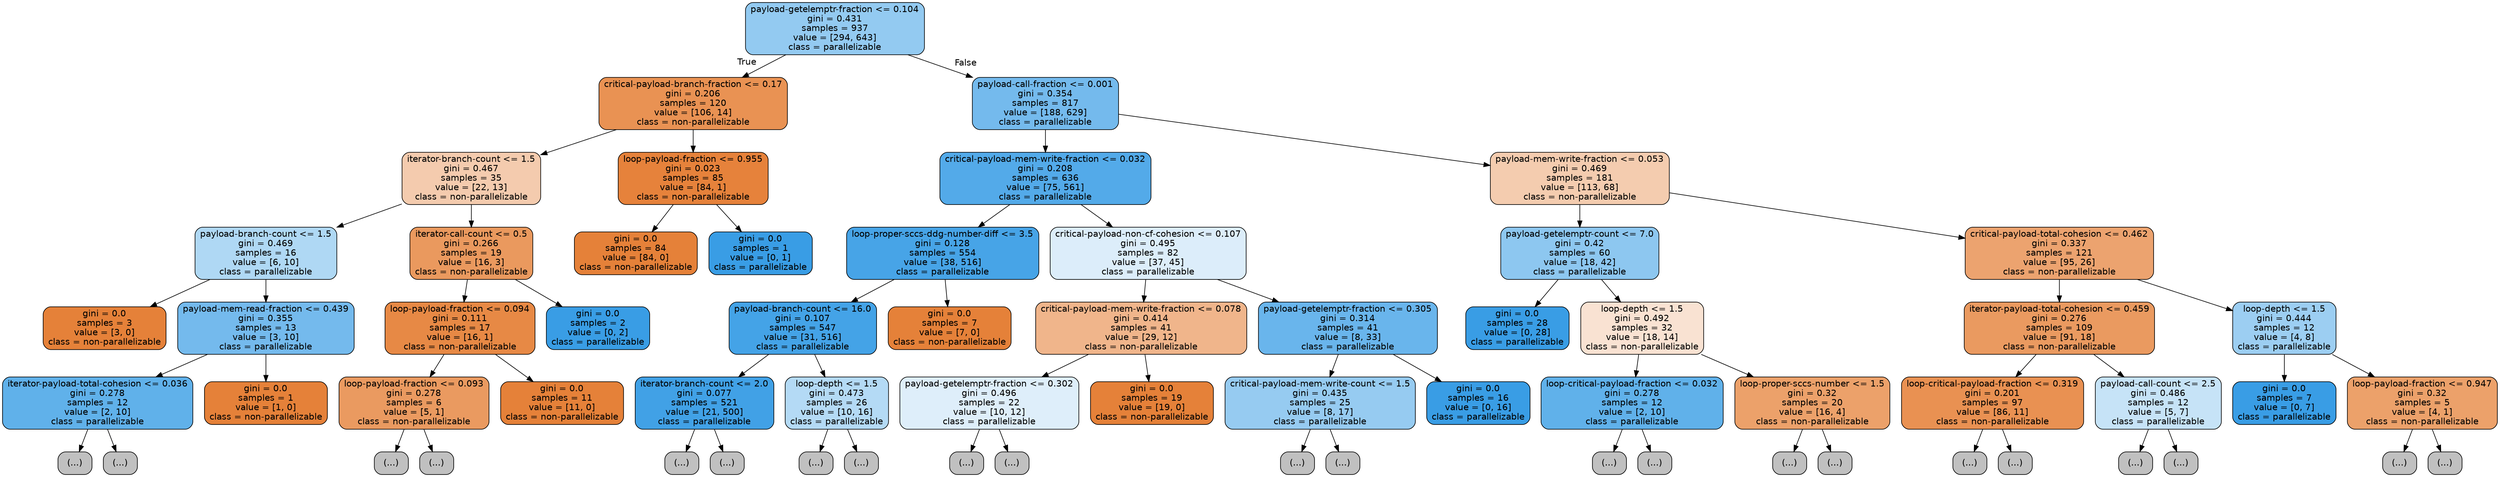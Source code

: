digraph Tree {
node [shape=box, style="filled, rounded", color="black", fontname=helvetica] ;
edge [fontname=helvetica] ;
0 [label="payload-getelemptr-fraction <= 0.104\ngini = 0.431\nsamples = 937\nvalue = [294, 643]\nclass = parallelizable", fillcolor="#399de58a"] ;
1 [label="critical-payload-branch-fraction <= 0.17\ngini = 0.206\nsamples = 120\nvalue = [106, 14]\nclass = non-parallelizable", fillcolor="#e58139dd"] ;
0 -> 1 [labeldistance=2.5, labelangle=45, headlabel="True"] ;
2 [label="iterator-branch-count <= 1.5\ngini = 0.467\nsamples = 35\nvalue = [22, 13]\nclass = non-parallelizable", fillcolor="#e5813968"] ;
1 -> 2 ;
3 [label="payload-branch-count <= 1.5\ngini = 0.469\nsamples = 16\nvalue = [6, 10]\nclass = parallelizable", fillcolor="#399de566"] ;
2 -> 3 ;
4 [label="gini = 0.0\nsamples = 3\nvalue = [3, 0]\nclass = non-parallelizable", fillcolor="#e58139ff"] ;
3 -> 4 ;
5 [label="payload-mem-read-fraction <= 0.439\ngini = 0.355\nsamples = 13\nvalue = [3, 10]\nclass = parallelizable", fillcolor="#399de5b3"] ;
3 -> 5 ;
6 [label="iterator-payload-total-cohesion <= 0.036\ngini = 0.278\nsamples = 12\nvalue = [2, 10]\nclass = parallelizable", fillcolor="#399de5cc"] ;
5 -> 6 ;
7 [label="(...)", fillcolor="#C0C0C0"] ;
6 -> 7 ;
8 [label="(...)", fillcolor="#C0C0C0"] ;
6 -> 8 ;
13 [label="gini = 0.0\nsamples = 1\nvalue = [1, 0]\nclass = non-parallelizable", fillcolor="#e58139ff"] ;
5 -> 13 ;
14 [label="iterator-call-count <= 0.5\ngini = 0.266\nsamples = 19\nvalue = [16, 3]\nclass = non-parallelizable", fillcolor="#e58139cf"] ;
2 -> 14 ;
15 [label="loop-payload-fraction <= 0.094\ngini = 0.111\nsamples = 17\nvalue = [16, 1]\nclass = non-parallelizable", fillcolor="#e58139ef"] ;
14 -> 15 ;
16 [label="loop-payload-fraction <= 0.093\ngini = 0.278\nsamples = 6\nvalue = [5, 1]\nclass = non-parallelizable", fillcolor="#e58139cc"] ;
15 -> 16 ;
17 [label="(...)", fillcolor="#C0C0C0"] ;
16 -> 17 ;
18 [label="(...)", fillcolor="#C0C0C0"] ;
16 -> 18 ;
19 [label="gini = 0.0\nsamples = 11\nvalue = [11, 0]\nclass = non-parallelizable", fillcolor="#e58139ff"] ;
15 -> 19 ;
20 [label="gini = 0.0\nsamples = 2\nvalue = [0, 2]\nclass = parallelizable", fillcolor="#399de5ff"] ;
14 -> 20 ;
21 [label="loop-payload-fraction <= 0.955\ngini = 0.023\nsamples = 85\nvalue = [84, 1]\nclass = non-parallelizable", fillcolor="#e58139fc"] ;
1 -> 21 ;
22 [label="gini = 0.0\nsamples = 84\nvalue = [84, 0]\nclass = non-parallelizable", fillcolor="#e58139ff"] ;
21 -> 22 ;
23 [label="gini = 0.0\nsamples = 1\nvalue = [0, 1]\nclass = parallelizable", fillcolor="#399de5ff"] ;
21 -> 23 ;
24 [label="payload-call-fraction <= 0.001\ngini = 0.354\nsamples = 817\nvalue = [188, 629]\nclass = parallelizable", fillcolor="#399de5b3"] ;
0 -> 24 [labeldistance=2.5, labelangle=-45, headlabel="False"] ;
25 [label="critical-payload-mem-write-fraction <= 0.032\ngini = 0.208\nsamples = 636\nvalue = [75, 561]\nclass = parallelizable", fillcolor="#399de5dd"] ;
24 -> 25 ;
26 [label="loop-proper-sccs-ddg-number-diff <= 3.5\ngini = 0.128\nsamples = 554\nvalue = [38, 516]\nclass = parallelizable", fillcolor="#399de5ec"] ;
25 -> 26 ;
27 [label="payload-branch-count <= 16.0\ngini = 0.107\nsamples = 547\nvalue = [31, 516]\nclass = parallelizable", fillcolor="#399de5f0"] ;
26 -> 27 ;
28 [label="iterator-branch-count <= 2.0\ngini = 0.077\nsamples = 521\nvalue = [21, 500]\nclass = parallelizable", fillcolor="#399de5f4"] ;
27 -> 28 ;
29 [label="(...)", fillcolor="#C0C0C0"] ;
28 -> 29 ;
68 [label="(...)", fillcolor="#C0C0C0"] ;
28 -> 68 ;
69 [label="loop-depth <= 1.5\ngini = 0.473\nsamples = 26\nvalue = [10, 16]\nclass = parallelizable", fillcolor="#399de560"] ;
27 -> 69 ;
70 [label="(...)", fillcolor="#C0C0C0"] ;
69 -> 70 ;
71 [label="(...)", fillcolor="#C0C0C0"] ;
69 -> 71 ;
74 [label="gini = 0.0\nsamples = 7\nvalue = [7, 0]\nclass = non-parallelizable", fillcolor="#e58139ff"] ;
26 -> 74 ;
75 [label="critical-payload-non-cf-cohesion <= 0.107\ngini = 0.495\nsamples = 82\nvalue = [37, 45]\nclass = parallelizable", fillcolor="#399de52d"] ;
25 -> 75 ;
76 [label="critical-payload-mem-write-fraction <= 0.078\ngini = 0.414\nsamples = 41\nvalue = [29, 12]\nclass = non-parallelizable", fillcolor="#e5813995"] ;
75 -> 76 ;
77 [label="payload-getelemptr-fraction <= 0.302\ngini = 0.496\nsamples = 22\nvalue = [10, 12]\nclass = parallelizable", fillcolor="#399de52a"] ;
76 -> 77 ;
78 [label="(...)", fillcolor="#C0C0C0"] ;
77 -> 78 ;
83 [label="(...)", fillcolor="#C0C0C0"] ;
77 -> 83 ;
84 [label="gini = 0.0\nsamples = 19\nvalue = [19, 0]\nclass = non-parallelizable", fillcolor="#e58139ff"] ;
76 -> 84 ;
85 [label="payload-getelemptr-fraction <= 0.305\ngini = 0.314\nsamples = 41\nvalue = [8, 33]\nclass = parallelizable", fillcolor="#399de5c1"] ;
75 -> 85 ;
86 [label="critical-payload-mem-write-count <= 1.5\ngini = 0.435\nsamples = 25\nvalue = [8, 17]\nclass = parallelizable", fillcolor="#399de587"] ;
85 -> 86 ;
87 [label="(...)", fillcolor="#C0C0C0"] ;
86 -> 87 ;
96 [label="(...)", fillcolor="#C0C0C0"] ;
86 -> 96 ;
101 [label="gini = 0.0\nsamples = 16\nvalue = [0, 16]\nclass = parallelizable", fillcolor="#399de5ff"] ;
85 -> 101 ;
102 [label="payload-mem-write-fraction <= 0.053\ngini = 0.469\nsamples = 181\nvalue = [113, 68]\nclass = non-parallelizable", fillcolor="#e5813966"] ;
24 -> 102 ;
103 [label="payload-getelemptr-count <= 7.0\ngini = 0.42\nsamples = 60\nvalue = [18, 42]\nclass = parallelizable", fillcolor="#399de592"] ;
102 -> 103 ;
104 [label="gini = 0.0\nsamples = 28\nvalue = [0, 28]\nclass = parallelizable", fillcolor="#399de5ff"] ;
103 -> 104 ;
105 [label="loop-depth <= 1.5\ngini = 0.492\nsamples = 32\nvalue = [18, 14]\nclass = non-parallelizable", fillcolor="#e5813939"] ;
103 -> 105 ;
106 [label="loop-critical-payload-fraction <= 0.032\ngini = 0.278\nsamples = 12\nvalue = [2, 10]\nclass = parallelizable", fillcolor="#399de5cc"] ;
105 -> 106 ;
107 [label="(...)", fillcolor="#C0C0C0"] ;
106 -> 107 ;
108 [label="(...)", fillcolor="#C0C0C0"] ;
106 -> 108 ;
109 [label="loop-proper-sccs-number <= 1.5\ngini = 0.32\nsamples = 20\nvalue = [16, 4]\nclass = non-parallelizable", fillcolor="#e58139bf"] ;
105 -> 109 ;
110 [label="(...)", fillcolor="#C0C0C0"] ;
109 -> 110 ;
111 [label="(...)", fillcolor="#C0C0C0"] ;
109 -> 111 ;
112 [label="critical-payload-total-cohesion <= 0.462\ngini = 0.337\nsamples = 121\nvalue = [95, 26]\nclass = non-parallelizable", fillcolor="#e58139b9"] ;
102 -> 112 ;
113 [label="iterator-payload-total-cohesion <= 0.459\ngini = 0.276\nsamples = 109\nvalue = [91, 18]\nclass = non-parallelizable", fillcolor="#e58139cd"] ;
112 -> 113 ;
114 [label="loop-critical-payload-fraction <= 0.319\ngini = 0.201\nsamples = 97\nvalue = [86, 11]\nclass = non-parallelizable", fillcolor="#e58139de"] ;
113 -> 114 ;
115 [label="(...)", fillcolor="#C0C0C0"] ;
114 -> 115 ;
130 [label="(...)", fillcolor="#C0C0C0"] ;
114 -> 130 ;
133 [label="payload-call-count <= 2.5\ngini = 0.486\nsamples = 12\nvalue = [5, 7]\nclass = parallelizable", fillcolor="#399de549"] ;
113 -> 133 ;
134 [label="(...)", fillcolor="#C0C0C0"] ;
133 -> 134 ;
137 [label="(...)", fillcolor="#C0C0C0"] ;
133 -> 137 ;
138 [label="loop-depth <= 1.5\ngini = 0.444\nsamples = 12\nvalue = [4, 8]\nclass = parallelizable", fillcolor="#399de57f"] ;
112 -> 138 ;
139 [label="gini = 0.0\nsamples = 7\nvalue = [0, 7]\nclass = parallelizable", fillcolor="#399de5ff"] ;
138 -> 139 ;
140 [label="loop-payload-fraction <= 0.947\ngini = 0.32\nsamples = 5\nvalue = [4, 1]\nclass = non-parallelizable", fillcolor="#e58139bf"] ;
138 -> 140 ;
141 [label="(...)", fillcolor="#C0C0C0"] ;
140 -> 141 ;
142 [label="(...)", fillcolor="#C0C0C0"] ;
140 -> 142 ;
}